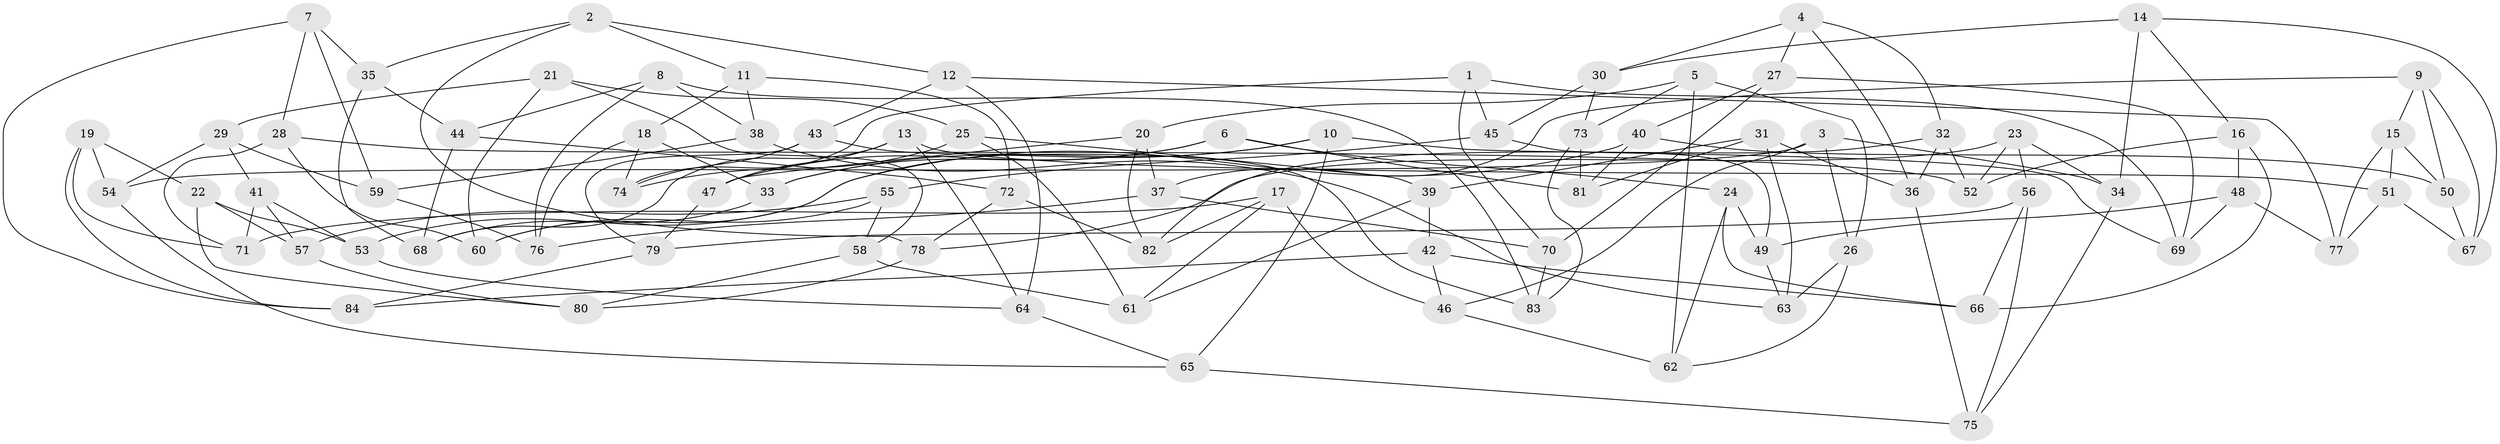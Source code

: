 // Generated by graph-tools (version 1.1) at 2025/16/03/09/25 04:16:38]
// undirected, 84 vertices, 168 edges
graph export_dot {
graph [start="1"]
  node [color=gray90,style=filled];
  1;
  2;
  3;
  4;
  5;
  6;
  7;
  8;
  9;
  10;
  11;
  12;
  13;
  14;
  15;
  16;
  17;
  18;
  19;
  20;
  21;
  22;
  23;
  24;
  25;
  26;
  27;
  28;
  29;
  30;
  31;
  32;
  33;
  34;
  35;
  36;
  37;
  38;
  39;
  40;
  41;
  42;
  43;
  44;
  45;
  46;
  47;
  48;
  49;
  50;
  51;
  52;
  53;
  54;
  55;
  56;
  57;
  58;
  59;
  60;
  61;
  62;
  63;
  64;
  65;
  66;
  67;
  68;
  69;
  70;
  71;
  72;
  73;
  74;
  75;
  76;
  77;
  78;
  79;
  80;
  81;
  82;
  83;
  84;
  1 -- 45;
  1 -- 70;
  1 -- 69;
  1 -- 74;
  2 -- 78;
  2 -- 12;
  2 -- 35;
  2 -- 11;
  3 -- 46;
  3 -- 26;
  3 -- 34;
  3 -- 54;
  4 -- 27;
  4 -- 32;
  4 -- 30;
  4 -- 36;
  5 -- 26;
  5 -- 62;
  5 -- 20;
  5 -- 73;
  6 -- 33;
  6 -- 81;
  6 -- 47;
  6 -- 24;
  7 -- 35;
  7 -- 59;
  7 -- 84;
  7 -- 28;
  8 -- 38;
  8 -- 44;
  8 -- 76;
  8 -- 83;
  9 -- 15;
  9 -- 50;
  9 -- 37;
  9 -- 67;
  10 -- 33;
  10 -- 69;
  10 -- 60;
  10 -- 65;
  11 -- 72;
  11 -- 18;
  11 -- 38;
  12 -- 64;
  12 -- 43;
  12 -- 77;
  13 -- 64;
  13 -- 68;
  13 -- 47;
  13 -- 51;
  14 -- 67;
  14 -- 30;
  14 -- 16;
  14 -- 34;
  15 -- 77;
  15 -- 50;
  15 -- 51;
  16 -- 48;
  16 -- 52;
  16 -- 66;
  17 -- 61;
  17 -- 71;
  17 -- 46;
  17 -- 82;
  18 -- 76;
  18 -- 74;
  18 -- 33;
  19 -- 22;
  19 -- 71;
  19 -- 54;
  19 -- 84;
  20 -- 47;
  20 -- 37;
  20 -- 82;
  21 -- 60;
  21 -- 29;
  21 -- 58;
  21 -- 25;
  22 -- 57;
  22 -- 80;
  22 -- 53;
  23 -- 56;
  23 -- 52;
  23 -- 34;
  23 -- 78;
  24 -- 49;
  24 -- 62;
  24 -- 66;
  25 -- 39;
  25 -- 74;
  25 -- 61;
  26 -- 63;
  26 -- 62;
  27 -- 69;
  27 -- 70;
  27 -- 40;
  28 -- 71;
  28 -- 52;
  28 -- 60;
  29 -- 41;
  29 -- 54;
  29 -- 59;
  30 -- 73;
  30 -- 45;
  31 -- 39;
  31 -- 81;
  31 -- 63;
  31 -- 36;
  32 -- 36;
  32 -- 82;
  32 -- 52;
  33 -- 68;
  34 -- 75;
  35 -- 68;
  35 -- 44;
  36 -- 75;
  37 -- 70;
  37 -- 76;
  38 -- 63;
  38 -- 59;
  39 -- 42;
  39 -- 61;
  40 -- 53;
  40 -- 81;
  40 -- 50;
  41 -- 53;
  41 -- 71;
  41 -- 57;
  42 -- 46;
  42 -- 84;
  42 -- 66;
  43 -- 83;
  43 -- 74;
  43 -- 79;
  44 -- 68;
  44 -- 72;
  45 -- 55;
  45 -- 49;
  46 -- 62;
  47 -- 79;
  48 -- 69;
  48 -- 77;
  48 -- 49;
  49 -- 63;
  50 -- 67;
  51 -- 67;
  51 -- 77;
  53 -- 64;
  54 -- 65;
  55 -- 58;
  55 -- 60;
  55 -- 57;
  56 -- 75;
  56 -- 79;
  56 -- 66;
  57 -- 80;
  58 -- 80;
  58 -- 61;
  59 -- 76;
  64 -- 65;
  65 -- 75;
  70 -- 83;
  72 -- 78;
  72 -- 82;
  73 -- 83;
  73 -- 81;
  78 -- 80;
  79 -- 84;
}
